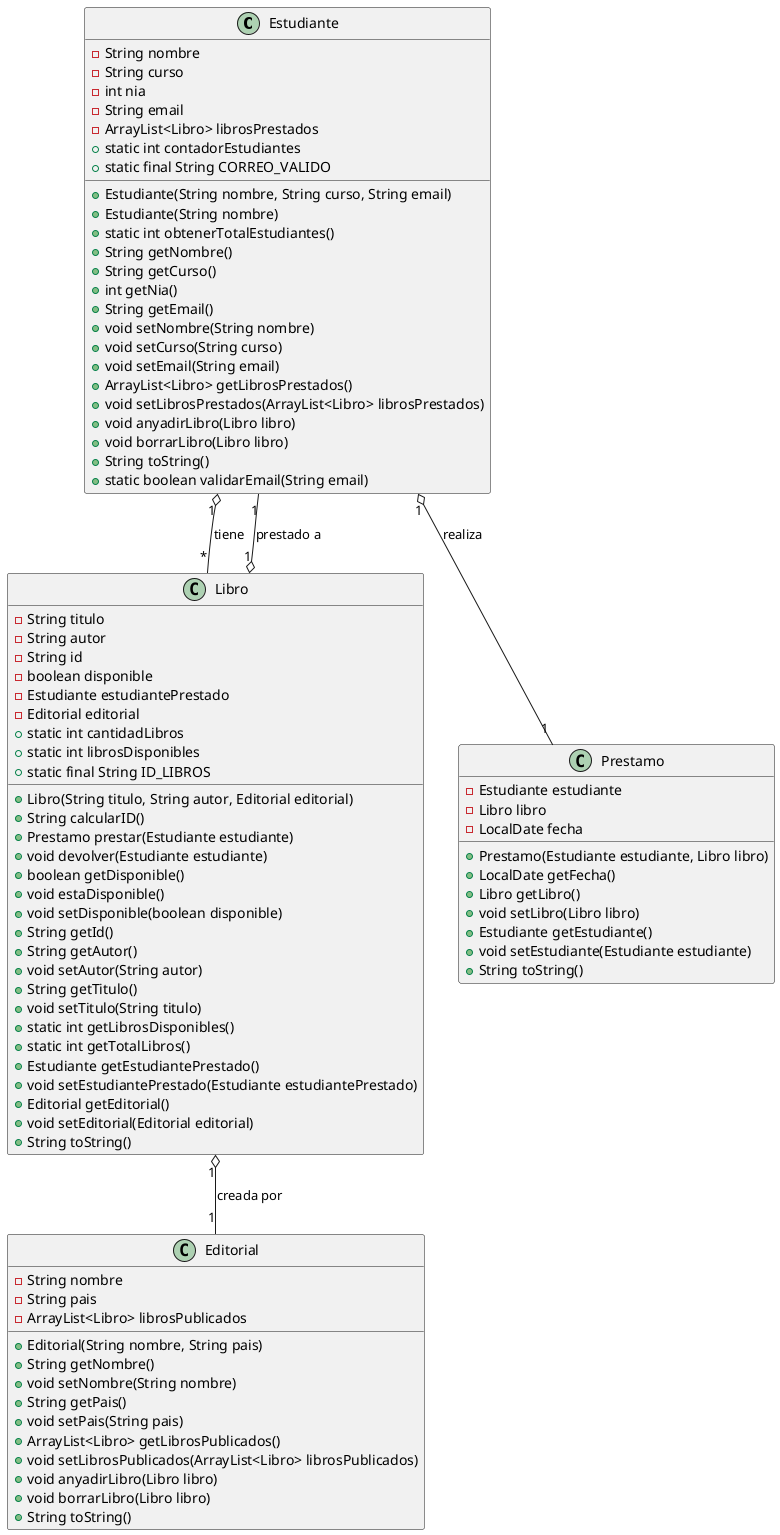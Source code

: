 @startuml

class Estudiante {
    - String nombre
    - String curso
    - int nia
    - String email
    - ArrayList<Libro> librosPrestados
    + static int contadorEstudiantes
    + static final String CORREO_VALIDO
    + Estudiante(String nombre, String curso, String email)
    + Estudiante(String nombre)
    + static int obtenerTotalEstudiantes()
    + String getNombre()
    + String getCurso()
    + int getNia()
    + String getEmail()
    + void setNombre(String nombre)
    + void setCurso(String curso)
    + void setEmail(String email)
    + ArrayList<Libro> getLibrosPrestados()
    + void setLibrosPrestados(ArrayList<Libro> librosPrestados)
    + void anyadirLibro(Libro libro)
    + void borrarLibro(Libro libro)
    + String toString()
    + static boolean validarEmail(String email)
}

class Editorial {
    - String nombre
    - String pais
    - ArrayList<Libro> librosPublicados
    + Editorial(String nombre, String pais)
    + String getNombre()
    + void setNombre(String nombre)
    + String getPais()
    + void setPais(String pais)
    + ArrayList<Libro> getLibrosPublicados()
    + void setLibrosPublicados(ArrayList<Libro> librosPublicados)
    + void anyadirLibro(Libro libro)
    + void borrarLibro(Libro libro)
    + String toString()
}

class Libro {
    - String titulo
    - String autor
    - String id
    - boolean disponible
    - Estudiante estudiantePrestado
    - Editorial editorial
    + static int cantidadLibros
    + static int librosDisponibles
    + static final String ID_LIBROS
    + Libro(String titulo, String autor, Editorial editorial)
    + String calcularID()
    + Prestamo prestar(Estudiante estudiante)
    + void devolver(Estudiante estudiante)
    + boolean getDisponible()
    + void estaDisponible()
    + void setDisponible(boolean disponible)
    + String getId()
    + String getAutor()
    + void setAutor(String autor)
    + String getTitulo()
    + void setTitulo(String titulo)
    + static int getLibrosDisponibles()
    + static int getTotalLibros()
    + Estudiante getEstudiantePrestado()
    + void setEstudiantePrestado(Estudiante estudiantePrestado)
    + Editorial getEditorial()
    + void setEditorial(Editorial editorial)
    + String toString()
}

class Prestamo {
    - Estudiante estudiante
    - Libro libro
    - LocalDate fecha
    + Prestamo(Estudiante estudiante, Libro libro)
    + LocalDate getFecha()
    + Libro getLibro()
    + void setLibro(Libro libro)
    + Estudiante getEstudiante()
    + void setEstudiante(Estudiante estudiante)
    + String toString()
}

Estudiante "1" o-- "*" Libro : tiene
Libro "1" o-- "1" Editorial : creada por
Libro "1" o-- "1" Estudiante : prestado a
Estudiante "1" o-- "1" Prestamo : realiza

@enduml
